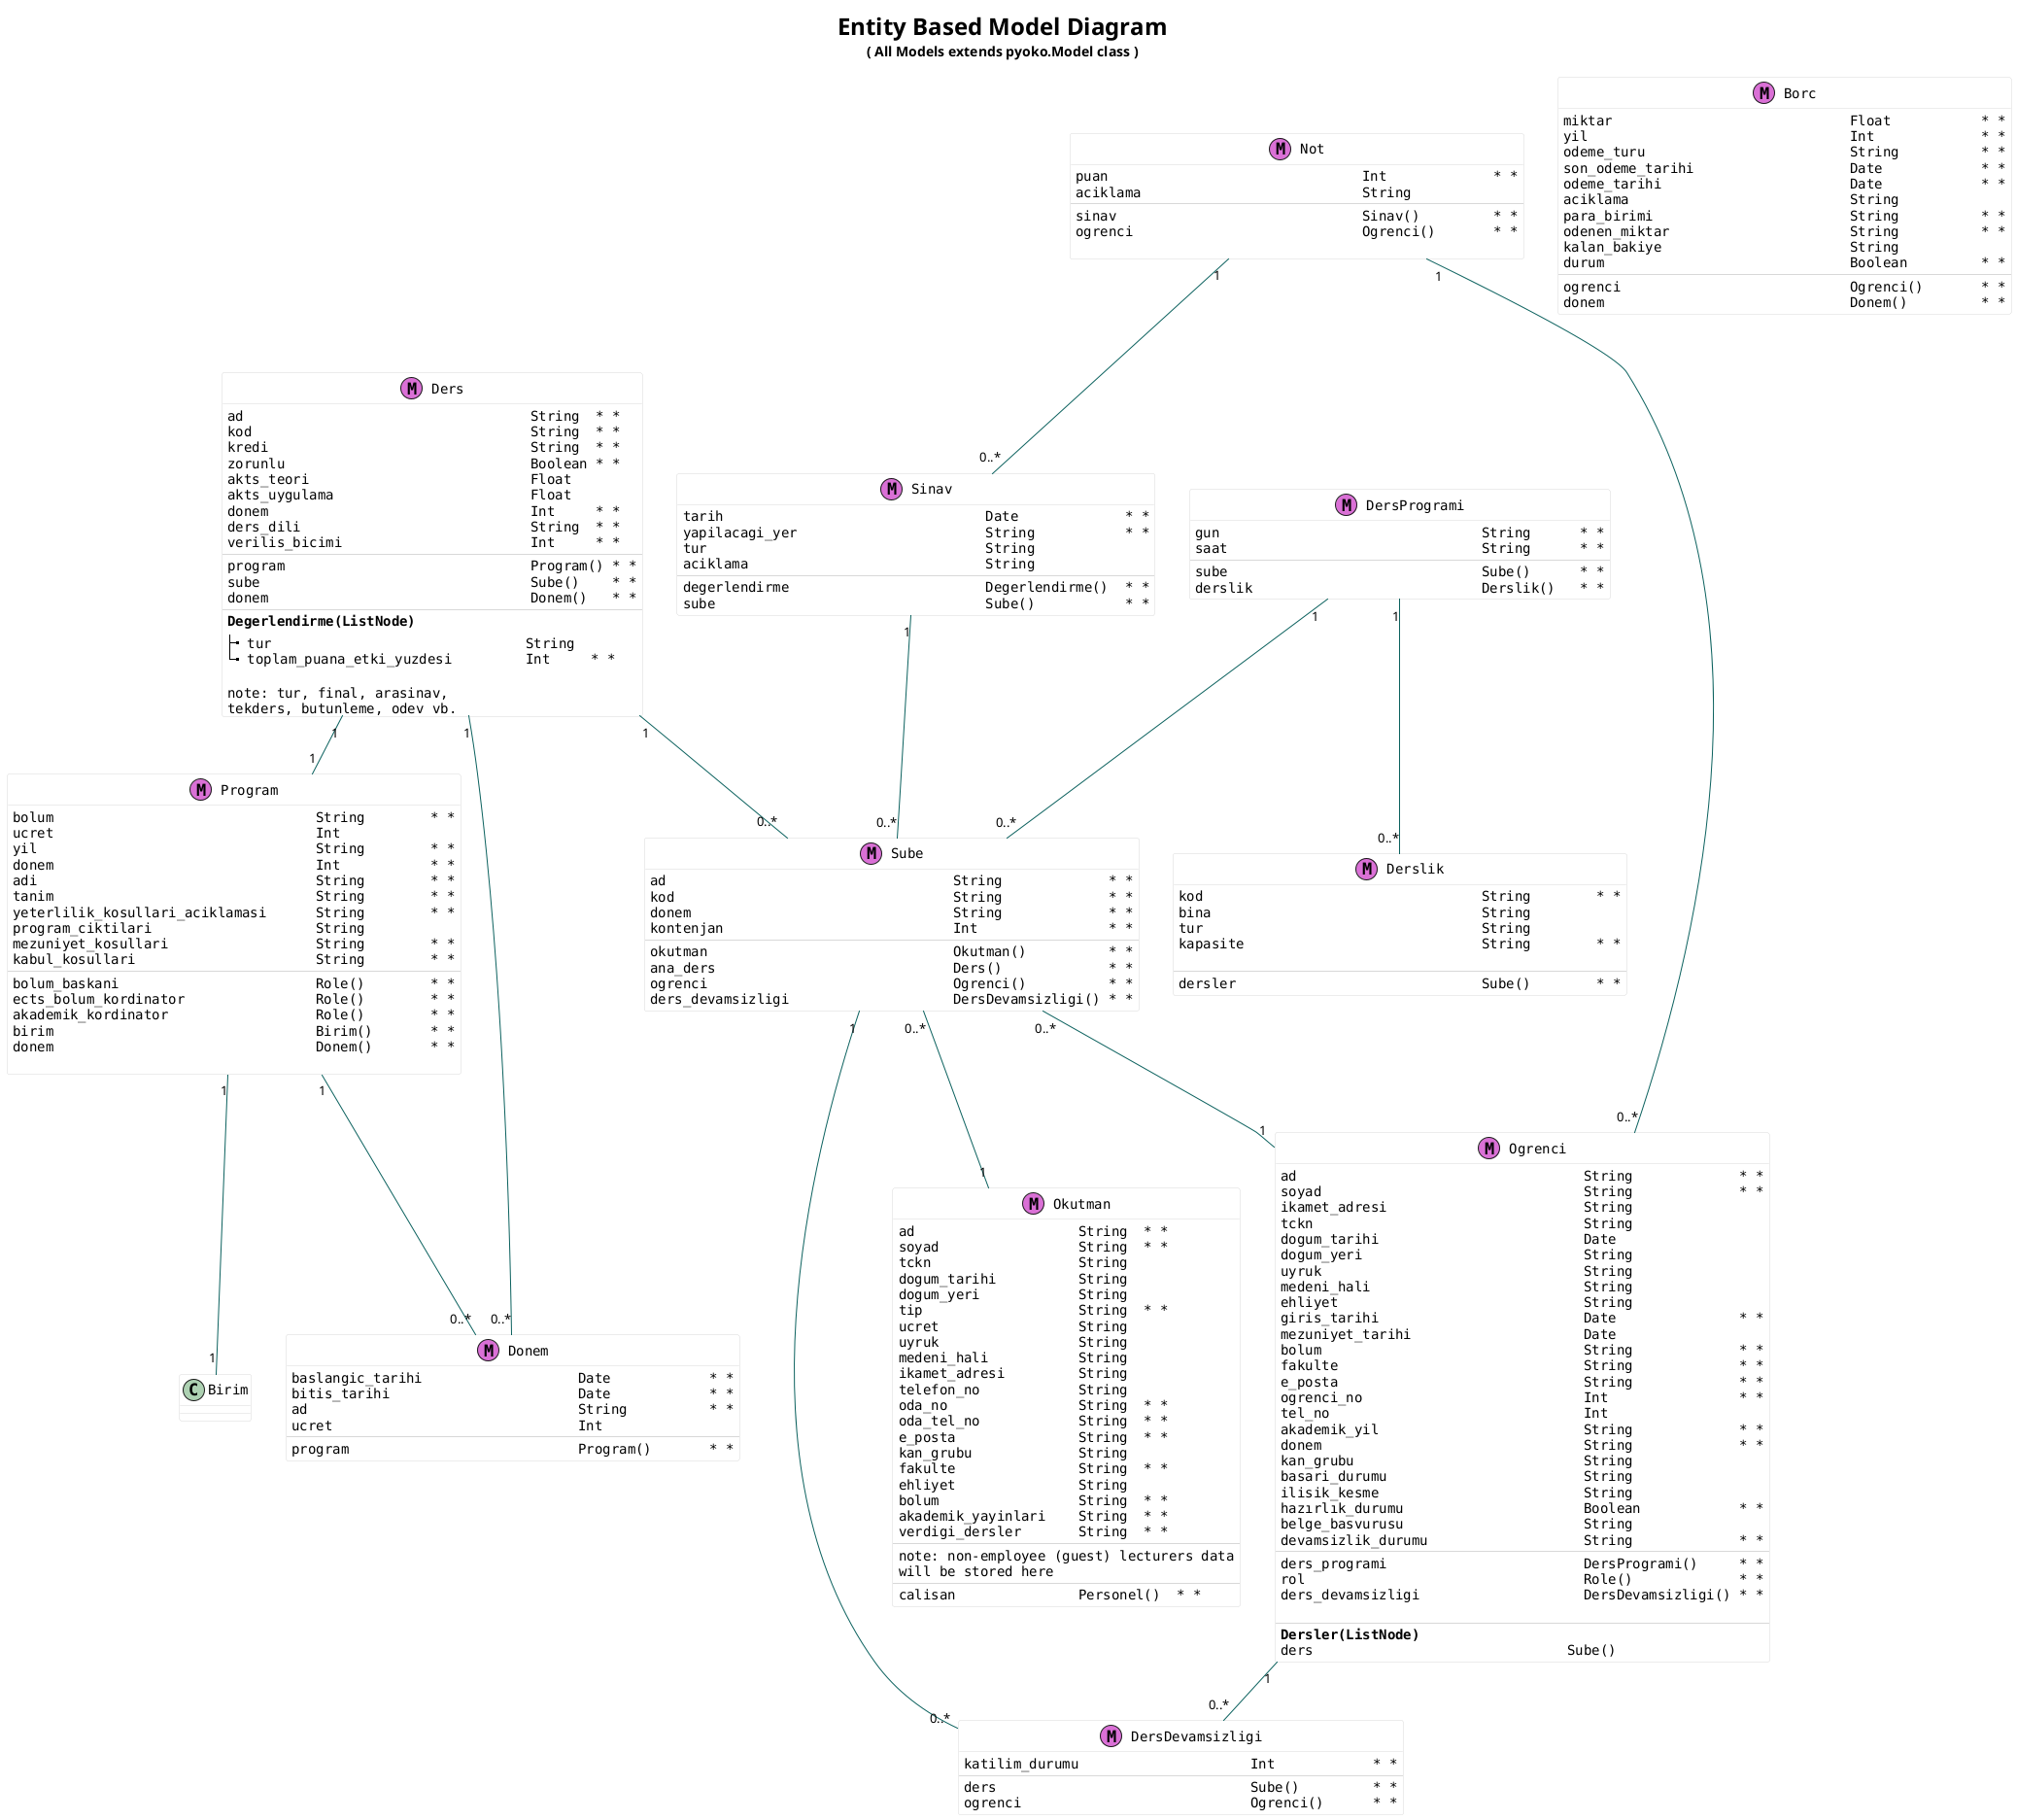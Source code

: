 @startuml

skinparam classAttributeFontName Monospaced
skinparam classBackgroundColor #FFFFFF
skinparam classBorderColor #D8D8D8
skinparam packageBorderColor #BDBDBD
skinparam classArrowColor #0B615E
skinparam shadowing false

'skinparam monochrome true
'skinparam nodesep 100
'skinparam ranksep 100
'note "All <color:black><b> (M)odels</b></color> extends <b>pyoko.Model</b> class" as N #orchid
title
<size:24>Entity Based Model Diagram</size>
( All Models extends <b>pyoko.Model</b> class )
endtitle
'legend left
'n..*     n or more instances
'n..m    Min n, Max m instances
'endlegend

' field_name            field_type     null blank
'                                      _ = True
'                                      * * = False

class Okutman<<(M,orchid)>>{
ad                    String  * *
soyad                 String  * *
tckn                  String
dogum_tarihi          String
dogum_yeri            String
tip                   String  * *
ucret                 String
uyruk                 String
medeni_hali           String
ikamet_adresi         String
telefon_no            String
oda_no                String  * *
oda_tel_no            String  * *
e_posta               String  * *
kan_grubu             String
fakulte               String  * *
ehliyet               String
bolum                 String  * *
akademik_yayinlari    String  * *
verdigi_dersler       String  * *
--
note: non-employee (guest) lecturers data
will be stored here
--
calisan               Personel()  * *
}

class Program<<(M,orchid)>>{
bolum                                String        * *
ucret                                Int
yil                                  String        * *
donem                                Int           * *
adi                                  String        * *
tanim                                String        * *
yeterlilik_kosullari_aciklamasi      String        * *
program_ciktilari                    String
mezuniyet_kosullari                  String        * *
kabul_kosullari                      String        * *
--
bolum_baskani                        Role()        * *
ects_bolum_kordinator                Role()        * *
akademik_kordinator                  Role()        * *
birim                                Birim()       * *
donem                                Donem()       * *

}
class Derslik<<(M,orchid)>>{
kod                                  String        * *
bina                                 String
tur                                  String
kapasite                             String        * *

--
dersler                              Sube()        * *
}

class Sube<<(M,orchid)>>{
ad                                   String             * *
kod                                  String             * *
donem                                String             * *
kontenjan                            Int                * *
--
okutman                              Okutman()          * *
ana_ders                             Ders()             * *
ogrenci                              Ogrenci()          * *
ders_devamsizligi                    DersDevamsizligi() * *
}

class Ders<<(M,orchid)>>{
ad                                   String  * *
kod                                  String  * *
kredi                                String  * *
zorunlu                              Boolean * *
akts_teori                           Float
akts_uygulama                        Float
donem                                Int     * *
ders_dili                            String  * *
verilis_bicimi                       Int     * *
--
program                              Program() * *
sube                                 Sube()    * *
donem                                Donem()   * *
--
**Degerlendirme(ListNode)**
|_ tur                               String
|_ toplam_puana_etki_yuzdesi         Int     * *

note: tur, final, arasinav,
tekders, butunleme, odev vb.
}


class Sinav <<(M,orchid)>> {
tarih                                Date             * *
yapilacagi_yer                       String           * *
tur                                  String
aciklama                             String
--
degerlendirme                        Degerlendirme()  * *
sube                                 Sube()           * *
}


class Ogrenci <<(M,orchid)>> {
ad                                   String             * *
soyad                                String             * *
ikamet_adresi                        String
tckn                                 String
dogum_tarihi                         Date
dogum_yeri                           String
uyruk                                String
medeni_hali                          String
ehliyet                              String
giris_tarihi                         Date               * *
mezuniyet_tarihi                     Date
bolum                                String             * *
fakulte                              String             * *
e_posta                              String             * *
ogrenci_no                           Int                * *
tel_no                               Int
akademik_yil                         String             * *
donem                                String             * *
kan_grubu                            String
basari_durumu                        String
ilisik_kesme                         String
hazırlık_durumu                      Boolean            * *
belge_basvurusu                      String
devamsizlik_durumu                   String             * *
--
ders_programi                        DersProgrami()     * *
rol                                  Role()             * *
ders_devamsizligi                    DersDevamsizligi() * *

--
**Dersler(ListNode)**
ders                               Sube()
}

class DersProgrami<<(M,orchid)>> {
gun                                String      * *
saat                               String      * *
--
sube                               Sube()      * *
derslik                            Derslik()   * *
}


class DersDevamsizligi <<(M,orchid)>> {
katilim_durumu                     Int            * *
--
ders                               Sube()         * *
ogrenci                            Ogrenci()      * *
}

class Borc <<(M,orchid)>> {
miktar                             Float           * *
yil                                Int             * *
odeme_turu                         String          * *
son_odeme_tarihi                   Date            * *
odeme_tarihi                       Date            * *
aciklama                           String
para_birimi                        String          * *
odenen_miktar                      String          * *
kalan_bakiye                       String
durum                              Boolean         * *
--
ogrenci                            Ogrenci()       * *
donem                              Donem()         * *
}

class Not <<(M,orchid)>> {
puan                               Int             * *
aciklama                           String
--
sinav                              Sinav()         * *
ogrenci                            Ogrenci()       * *

}

class Donem <<(M,orchid)>> {
baslangic_tarihi                   Date            * *
bitis_tarihi                       Date            * *
ad                                 String          * *
ucret                              Int
--
program                            Program()       * *
}


DersProgrami "1" -- "0..*" Derslik
DersProgrami "1" -- "0..*" Sube
Sinav "1" -- "0..*" Sube

Sube "0..*" -- "1" Okutman
Sube "0..*" -- "1" Ogrenci

Ders "1" --  "1" Program
Ders "1" -- "0..*" Sube
Ders "1" -- "0..*" Donem

Program "1" -- "1" Birim
Ogrenci "1" -- "0..*" DersDevamsizligi
Sube "1" -- "0..*" DersDevamsizligi
Program "1"-- "0..*" Donem

Not "1" -- "0..*" Ogrenci
Not "1"-- "0..*" Sinav

@enduml

